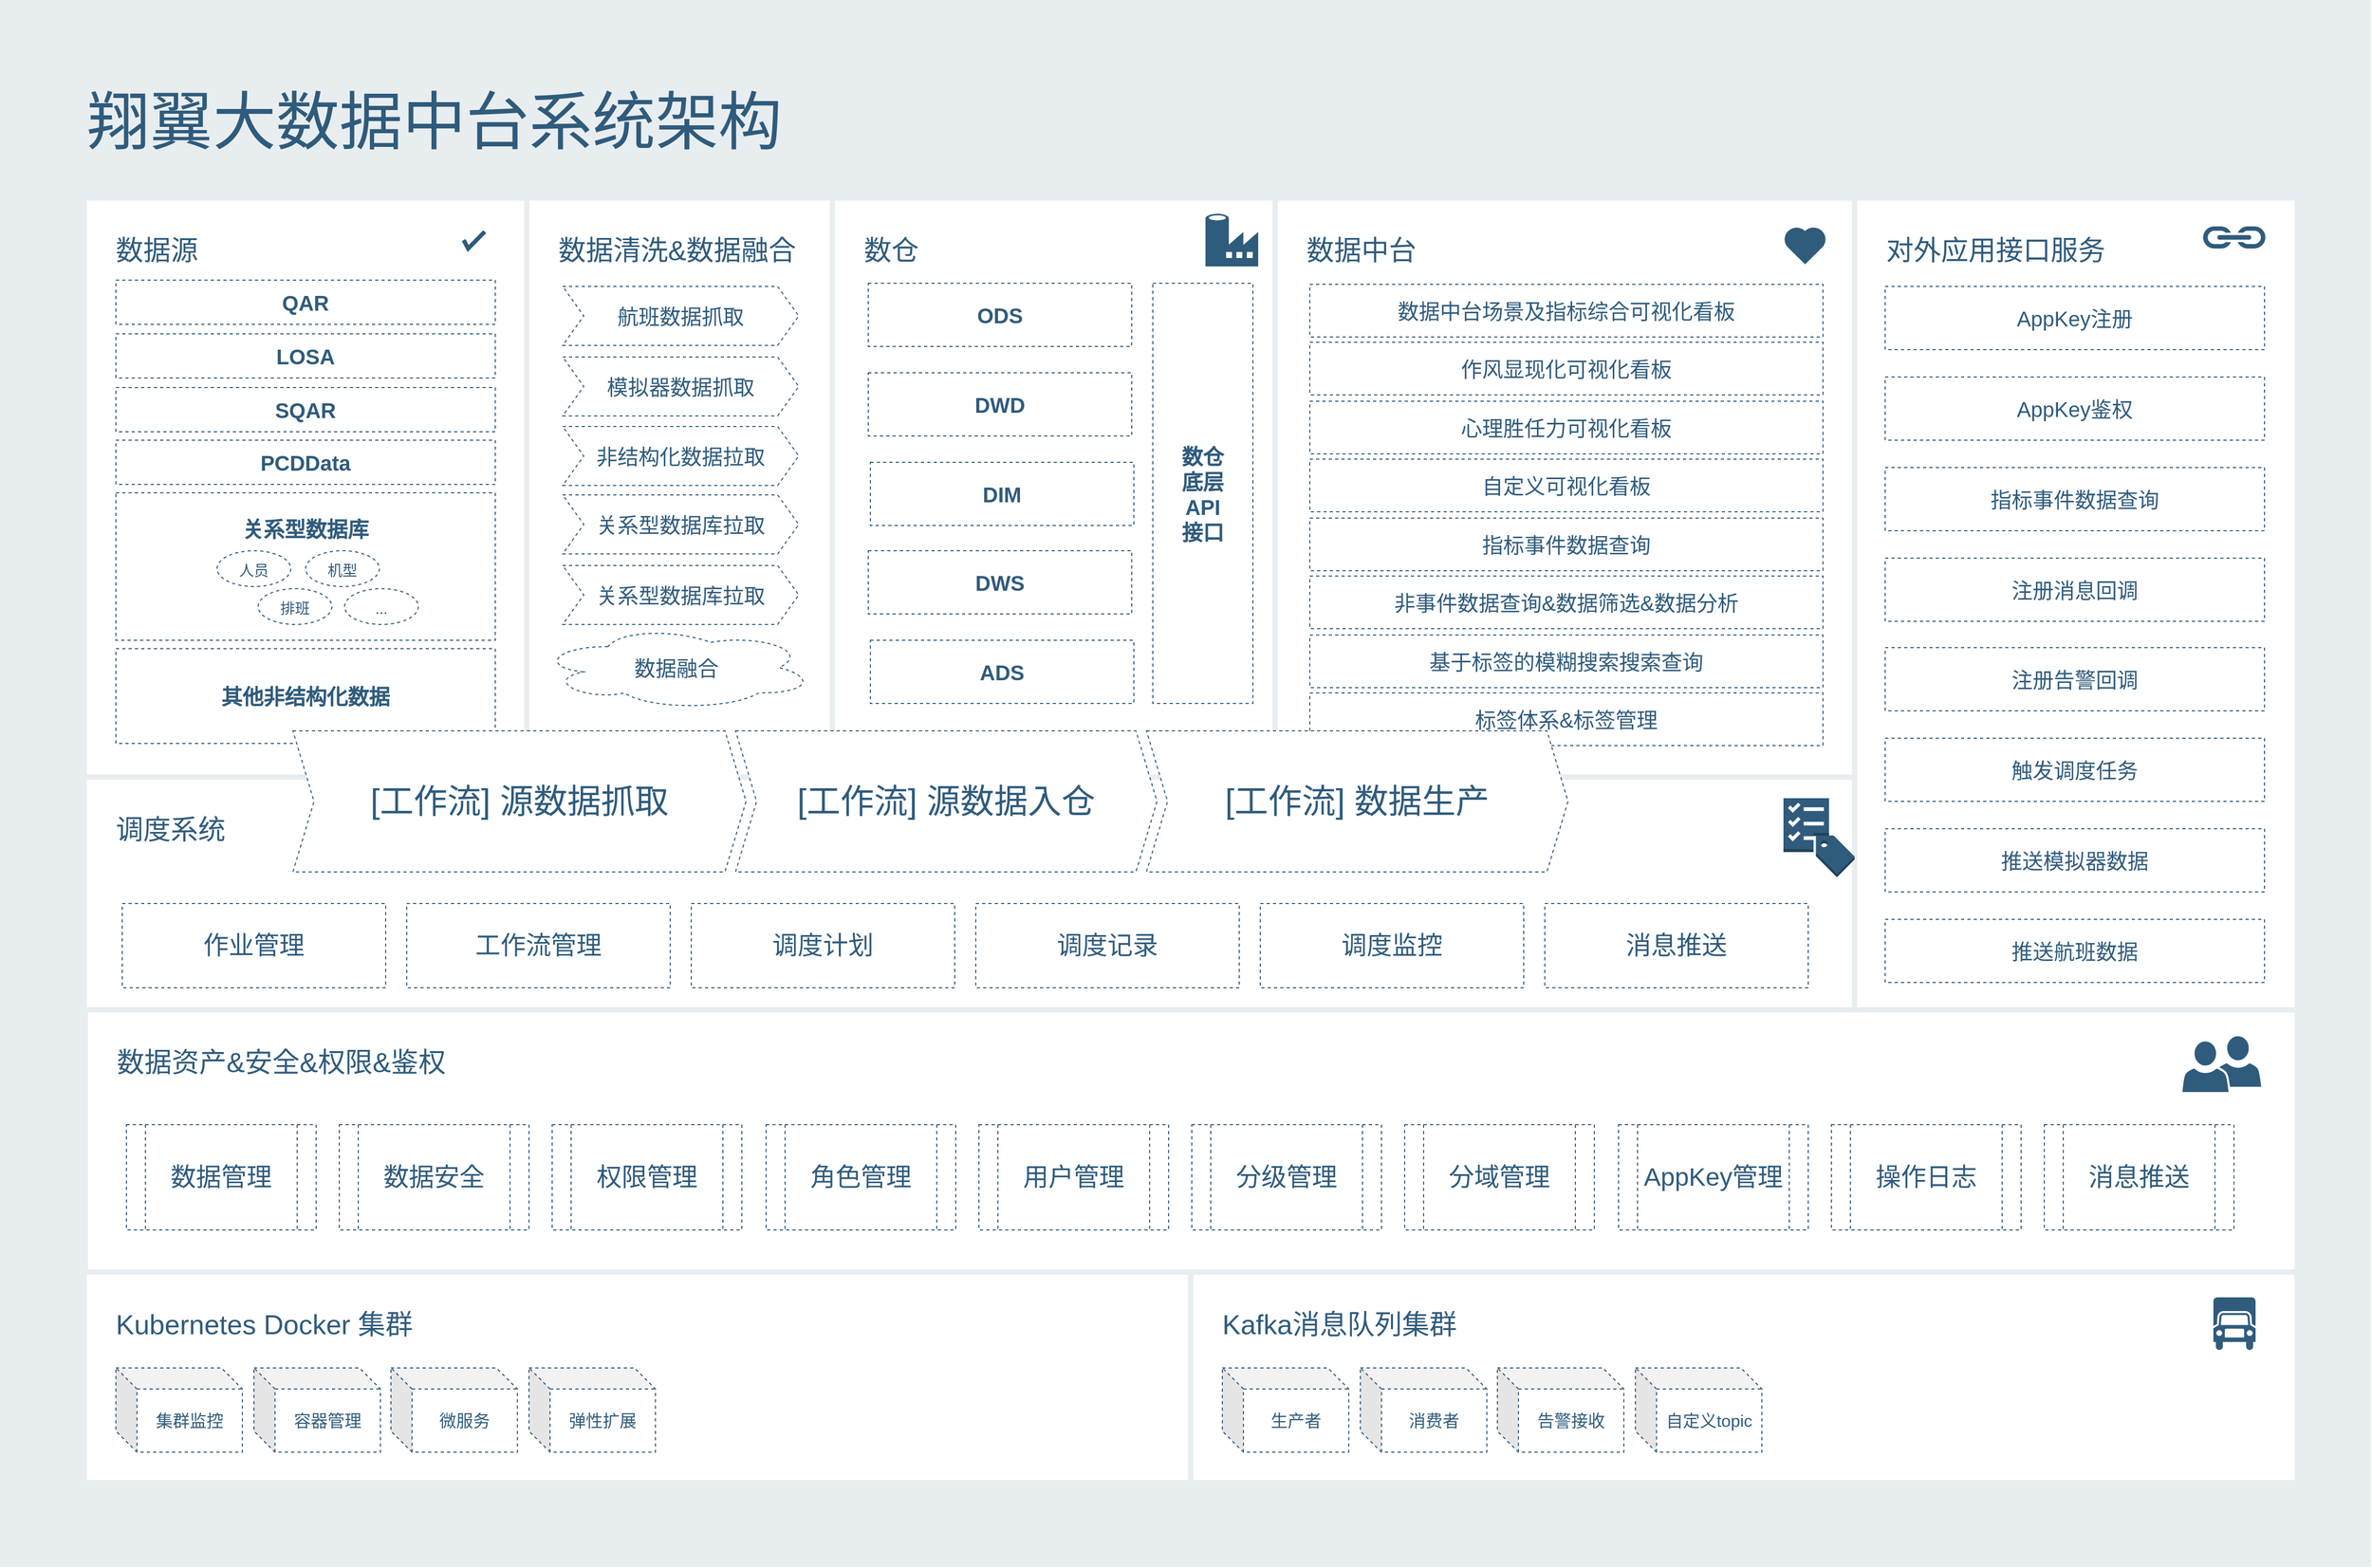 <mxfile version="20.1.1" type="github">
  <diagram id="07fea595-8f29-1299-0266-81d95cde20df" name="Page-1">
    <mxGraphModel dx="5684" dy="1906" grid="1" gridSize="10" guides="1" tooltips="1" connect="1" arrows="1" fold="1" page="1" pageScale="1" pageWidth="1169" pageHeight="827" background="none" math="0" shadow="0">
      <root>
        <mxCell id="0" />
        <mxCell id="1" parent="0" />
        <mxCell id="698" value="" style="rounded=0;whiteSpace=wrap;html=1;shadow=0;labelBackgroundColor=none;strokeColor=none;strokeWidth=3;fillColor=#e8edf0;fontSize=60;fontColor=#2F5B7C;align=left;" parent="1" vertex="1">
          <mxGeometry x="-2290" y="32" width="2250" height="1488" as="geometry" />
        </mxCell>
        <mxCell id="700" value="&lt;font&gt;&lt;font style=&quot;font-size: 26px&quot;&gt;数据源&lt;/font&gt;&lt;br&gt;&lt;/font&gt;&lt;font style=&quot;font-size: 12px&quot;&gt;&lt;br style=&quot;font-size: 12px&quot;&gt;&lt;br&gt;&lt;/font&gt;&lt;div style=&quot;font-size: 12px&quot;&gt;&lt;br style=&quot;font-size: 12px&quot;&gt;&lt;/div&gt;" style="rounded=0;whiteSpace=wrap;html=1;shadow=0;labelBackgroundColor=none;strokeColor=#e8edf0;strokeWidth=5;fillColor=#ffffff;fontSize=12;fontColor=#2F5B7C;align=left;verticalAlign=top;spacing=30;" parent="1" vertex="1">
          <mxGeometry x="-2210" y="220" width="420" height="550" as="geometry" />
        </mxCell>
        <mxCell id="702" value="&lt;div&gt;&lt;font style=&quot;font-size: 26px;&quot;&gt;数据清洗&amp;amp;数据融合&lt;/font&gt;&lt;br&gt;&lt;/div&gt;&lt;div&gt;&lt;br&gt;&lt;/div&gt;" style="rounded=0;whiteSpace=wrap;html=1;shadow=0;labelBackgroundColor=none;strokeColor=#e8edf0;strokeWidth=5;fillColor=#ffffff;fontSize=12;fontColor=#2F5B7C;align=left;verticalAlign=top;spacing=30;" parent="1" vertex="1">
          <mxGeometry x="-1790" y="220" width="290" height="560" as="geometry" />
        </mxCell>
        <mxCell id="703" value="&lt;div style=&quot;font-size: 26px&quot;&gt;数仓&lt;br style=&quot;font-size: 12px;&quot;&gt;&lt;/div&gt;&lt;div&gt;&lt;b&gt;&lt;br&gt;&lt;/b&gt;&lt;/div&gt;&lt;div&gt;&lt;b&gt;&lt;br&gt;&lt;/b&gt;&lt;/div&gt;&lt;div&gt;&lt;b&gt;&lt;br&gt;&lt;/b&gt;&lt;/div&gt;&lt;div style=&quot;font-size: 10px&quot;&gt;&lt;br&gt;&lt;/div&gt;" style="rounded=0;whiteSpace=wrap;html=1;shadow=0;labelBackgroundColor=none;strokeColor=#e8edf0;strokeWidth=5;fillColor=#ffffff;fontSize=12;fontColor=#2F5B7C;align=left;verticalAlign=top;spacing=30;" parent="1" vertex="1">
          <mxGeometry x="-1500" y="220" width="420" height="550" as="geometry" />
        </mxCell>
        <mxCell id="704" value="&lt;div&gt;&lt;font style=&quot;font-size: 26px&quot;&gt;对外应用接口服务&lt;/font&gt;&lt;/div&gt;&lt;div&gt;&lt;br&gt;&lt;/div&gt;&lt;div&gt;&lt;br&gt;&lt;/div&gt;" style="rounded=0;whiteSpace=wrap;html=1;shadow=0;labelBackgroundColor=none;strokeColor=#e8edf0;strokeWidth=5;fillColor=#ffffff;fontSize=12;fontColor=#2F5B7C;align=left;verticalAlign=top;spacing=30;" parent="1" vertex="1">
          <mxGeometry x="-530" y="220" width="420" height="780" as="geometry" />
        </mxCell>
        <mxCell id="705" value="&lt;div&gt;&lt;font style=&quot;font-size: 26px&quot;&gt;数据中台&lt;/font&gt;&lt;/div&gt;&lt;div&gt;&lt;br&gt;&lt;/div&gt;&lt;div&gt;&lt;br&gt;&lt;/div&gt;&lt;div style=&quot;font-size: 10px&quot;&gt;&lt;br&gt;&lt;/div&gt;" style="rounded=0;whiteSpace=wrap;html=1;shadow=0;labelBackgroundColor=none;strokeColor=#e8edf0;strokeWidth=5;fillColor=#ffffff;fontSize=12;fontColor=#2F5B7C;align=left;verticalAlign=top;spacing=30;" parent="1" vertex="1">
          <mxGeometry x="-1080" y="220" width="550" height="550" as="geometry" />
        </mxCell>
        <mxCell id="706" value="&lt;div style=&quot;font-size: 26px&quot;&gt;&lt;font style=&quot;font-size: 26px&quot;&gt;Kubernetes Docker 集群&lt;/font&gt;&lt;/div&gt;&lt;div&gt;&lt;br&gt;&lt;/div&gt;&lt;div style=&quot;font-size: 16px;&quot;&gt;&lt;br&gt;&lt;/div&gt;&lt;div&gt;&lt;br&gt;&lt;/div&gt;" style="rounded=0;whiteSpace=wrap;html=1;shadow=0;labelBackgroundColor=none;strokeColor=#e8edf0;strokeWidth=5;fillColor=#ffffff;fontSize=12;fontColor=#2F5B7C;align=left;verticalAlign=top;spacing=30;" parent="1" vertex="1">
          <mxGeometry x="-2210" y="1240" width="1050" height="200" as="geometry" />
        </mxCell>
        <mxCell id="707" value="&lt;div style=&quot;font-size: 26px&quot;&gt;&lt;font style=&quot;font-size: 26px&quot;&gt;Kafka消息队列集群&lt;/font&gt;&lt;/div&gt;&lt;div&gt;&lt;br&gt;&lt;/div&gt;&lt;div&gt;&lt;br&gt;&lt;/div&gt;" style="rounded=0;whiteSpace=wrap;html=1;shadow=0;labelBackgroundColor=none;strokeColor=#e8edf0;strokeWidth=5;fillColor=#ffffff;fontSize=12;fontColor=#2F5B7C;align=left;verticalAlign=top;spacing=30;" parent="1" vertex="1">
          <mxGeometry x="-1160" y="1240" width="1050" height="200" as="geometry" />
        </mxCell>
        <mxCell id="708" value="翔翼大数据中台系统架构" style="text;html=1;resizable=0;points=[];autosize=1;align=left;verticalAlign=top;spacingTop=-4;fontSize=60;fontColor=#2F5B7C;" parent="1" vertex="1">
          <mxGeometry x="-2210" y="110" width="680" height="80" as="geometry" />
        </mxCell>
        <mxCell id="709" value="" style="html=1;verticalLabelPosition=bottom;labelBackgroundColor=#ffffff;verticalAlign=top;shadow=0;dashed=0;strokeWidth=4;shape=mxgraph.ios7.misc.check;strokeColor=#2F5B7C;fillColor=#ffffff;gradientColor=none;fontSize=12;fontColor=#2F5B7C;align=left;" parent="1" vertex="1">
          <mxGeometry x="-1850" y="252" width="20" height="16" as="geometry" />
        </mxCell>
        <mxCell id="711" value="" style="html=1;verticalLabelPosition=bottom;labelBackgroundColor=#ffffff;verticalAlign=top;strokeWidth=3;strokeColor=none;fillColor=#2F5B7C;shadow=0;dashed=0;shape=mxgraph.ios7.icons.heart;fontSize=12;fontColor=#2F5B7C;align=left;" parent="1" vertex="1">
          <mxGeometry x="-597.5" y="247" width="41" height="36" as="geometry" />
        </mxCell>
        <mxCell id="717" value="" style="shape=image;html=1;verticalAlign=top;verticalLabelPosition=bottom;labelBackgroundColor=#ffffff;imageAspect=0;aspect=fixed;image=https://cdn4.iconfinder.com/data/icons/evil-icons-user-interface/64/price-128.png;shadow=0;strokeColor=#e8edf0;strokeWidth=3;fillColor=#2F5B7C;gradientColor=none;fontSize=10;fontColor=#2F5B7C;align=left;" parent="1" vertex="1">
          <mxGeometry x="-1226" y="1260" width="58" height="58" as="geometry" />
        </mxCell>
        <mxCell id="719" value="" style="shadow=0;dashed=0;html=1;strokeColor=none;fillColor=#2F5B7C;labelPosition=center;verticalLabelPosition=bottom;verticalAlign=top;outlineConnect=0;shape=mxgraph.office.concepts.link;labelBackgroundColor=none;fontSize=10;fontColor=#000000;align=left;" parent="1" vertex="1">
          <mxGeometry x="-200" y="247" width="61" height="21" as="geometry" />
        </mxCell>
        <mxCell id="H14SYPXaXDiF_nDZO379-722" value="&lt;font style=&quot;font-size: 20px;&quot;&gt;&lt;b&gt;ODS&lt;/b&gt;&lt;/font&gt;" style="rounded=0;whiteSpace=wrap;html=1;strokeColor=#2F5B7C;dashed=1;fontColor=#2F5B7C;" vertex="1" parent="1">
          <mxGeometry x="-1466" y="301" width="250" height="60" as="geometry" />
        </mxCell>
        <mxCell id="H14SYPXaXDiF_nDZO379-723" value="&lt;font style=&quot;font-size: 20px;&quot;&gt;&lt;b&gt;DWD&lt;/b&gt;&lt;/font&gt;" style="rounded=0;whiteSpace=wrap;html=1;strokeColor=#2F5B7C;dashed=1;fontColor=#2F5B7C;" vertex="1" parent="1">
          <mxGeometry x="-1466" y="386" width="250" height="60" as="geometry" />
        </mxCell>
        <mxCell id="H14SYPXaXDiF_nDZO379-724" value="&lt;font style=&quot;font-size: 20px;&quot;&gt;&lt;b&gt;DIM&lt;/b&gt;&lt;/font&gt;" style="rounded=0;whiteSpace=wrap;html=1;strokeColor=#2F5B7C;dashed=1;fontColor=#2F5B7C;" vertex="1" parent="1">
          <mxGeometry x="-1464" y="471" width="250" height="60" as="geometry" />
        </mxCell>
        <mxCell id="H14SYPXaXDiF_nDZO379-725" value="&lt;font style=&quot;font-size: 20px;&quot;&gt;&lt;b&gt;DWS&lt;/b&gt;&lt;/font&gt;" style="rounded=0;whiteSpace=wrap;html=1;strokeColor=#2F5B7C;dashed=1;fontColor=#2F5B7C;" vertex="1" parent="1">
          <mxGeometry x="-1466" y="555" width="250" height="60" as="geometry" />
        </mxCell>
        <mxCell id="H14SYPXaXDiF_nDZO379-727" value="&lt;font style=&quot;font-size: 20px;&quot;&gt;&lt;b&gt;ADS&lt;/b&gt;&lt;/font&gt;" style="rounded=0;whiteSpace=wrap;html=1;strokeColor=#2F5B7C;dashed=1;fontColor=#2F5B7C;" vertex="1" parent="1">
          <mxGeometry x="-1464" y="640" width="250" height="60" as="geometry" />
        </mxCell>
        <mxCell id="H14SYPXaXDiF_nDZO379-728" value="&lt;font style=&quot;font-size: 20px;&quot;&gt;&lt;b&gt;数仓&lt;br&gt;底层&lt;br&gt;API&lt;br&gt;接口&lt;br&gt;&lt;/b&gt;&lt;/font&gt;" style="rounded=0;whiteSpace=wrap;html=1;strokeColor=#2F5B7C;dashed=1;fontColor=#2F5B7C;" vertex="1" parent="1">
          <mxGeometry x="-1196" y="301" width="95" height="399" as="geometry" />
        </mxCell>
        <mxCell id="H14SYPXaXDiF_nDZO379-729" value="" style="shadow=0;dashed=0;html=1;strokeColor=none;labelPosition=center;verticalLabelPosition=bottom;verticalAlign=top;shape=mxgraph.mscae.cloud.data_factory;fillColor=#2F5B7C;labelBackgroundColor=none;fontSize=10;fontColor=#2F5B7C;align=left;" vertex="1" parent="1">
          <mxGeometry x="-1146" y="235" width="50" height="50" as="geometry" />
        </mxCell>
        <mxCell id="H14SYPXaXDiF_nDZO379-731" value="&lt;div style=&quot;font-size: 26px&quot;&gt;调度系统&lt;br&gt;&lt;/div&gt;" style="rounded=0;whiteSpace=wrap;html=1;shadow=0;labelBackgroundColor=none;strokeColor=#e8edf0;strokeWidth=5;fillColor=#ffffff;fontSize=12;fontColor=#2F5B7C;align=left;verticalAlign=top;spacing=30;" vertex="1" parent="1">
          <mxGeometry x="-2210" y="770" width="1680" height="230" as="geometry" />
        </mxCell>
        <mxCell id="H14SYPXaXDiF_nDZO379-732" value="&lt;font style=&quot;font-size: 20px;&quot;&gt;&lt;b&gt;QAR&lt;/b&gt;&lt;/font&gt;" style="rounded=0;whiteSpace=wrap;html=1;strokeColor=#2F5B7C;dashed=1;fontColor=#2F5B7C;" vertex="1" parent="1">
          <mxGeometry x="-2180" y="298" width="360" height="42" as="geometry" />
        </mxCell>
        <mxCell id="718" value="" style="dashed=0;html=1;shape=mxgraph.aws3.checklist_cost;fillColor=#2F5B7C;gradientColor=none;shadow=0;labelBackgroundColor=none;strokeColor=none;strokeWidth=3;fontSize=10;fontColor=#2F5B7C;align=left;" parent="1" vertex="1">
          <mxGeometry x="-597.5" y="790" width="67.5" height="75" as="geometry" />
        </mxCell>
        <mxCell id="H14SYPXaXDiF_nDZO379-733" value="&lt;div style=&quot;font-size: 26px&quot;&gt;数据资产&amp;amp;安全&amp;amp;权限&amp;amp;鉴权&lt;/div&gt;" style="rounded=0;whiteSpace=wrap;html=1;shadow=0;labelBackgroundColor=none;strokeColor=#e8edf0;strokeWidth=5;fillColor=#ffffff;fontSize=12;fontColor=#2F5B7C;align=left;verticalAlign=top;spacing=30;" vertex="1" parent="1">
          <mxGeometry x="-2209" y="991" width="2099" height="249" as="geometry" />
        </mxCell>
        <mxCell id="720" value="" style="group" parent="1" vertex="1" connectable="0">
          <mxGeometry x="-220" y="1020" width="69" height="50" as="geometry" />
        </mxCell>
        <mxCell id="721" value="" style="shadow=0;dashed=0;html=1;strokeColor=#FFFFFF;labelPosition=center;verticalLabelPosition=bottom;verticalAlign=top;outlineConnect=0;shape=mxgraph.office.users.user;fillColor=#2F5B7C;labelBackgroundColor=none;fontSize=10;fontColor=#000000;align=left;strokeWidth=2;" parent="720" vertex="1">
          <mxGeometry x="31" y="-5" width="46" height="50" as="geometry" />
        </mxCell>
        <mxCell id="722" value="" style="shadow=0;dashed=0;html=1;strokeColor=#FFFFFF;labelPosition=center;verticalLabelPosition=bottom;verticalAlign=top;outlineConnect=0;shape=mxgraph.office.users.user;fillColor=#2F5B7C;labelBackgroundColor=none;fontSize=10;fontColor=#000000;align=left;strokeWidth=2;" parent="720" vertex="1">
          <mxGeometry width="46" height="50" as="geometry" />
        </mxCell>
        <mxCell id="H14SYPXaXDiF_nDZO379-736" value="&lt;span style=&quot;font-size: 32px;&quot;&gt;[工作流] 源数据入仓&lt;/span&gt;" style="shape=step;perimeter=stepPerimeter;whiteSpace=wrap;html=1;fixedSize=1;dashed=1;fontSize=20;fontColor=#2F5B7C;strokeColor=#2F5B7C;" vertex="1" parent="1">
          <mxGeometry x="-1592" y="726" width="400" height="134" as="geometry" />
        </mxCell>
        <mxCell id="H14SYPXaXDiF_nDZO379-738" value="&lt;font style=&quot;font-size: 20px;&quot;&gt;&lt;b&gt;LOSA&lt;/b&gt;&lt;/font&gt;" style="rounded=0;whiteSpace=wrap;html=1;strokeColor=#2F5B7C;dashed=1;fontColor=#2F5B7C;" vertex="1" parent="1">
          <mxGeometry x="-2180" y="349" width="360" height="42" as="geometry" />
        </mxCell>
        <mxCell id="H14SYPXaXDiF_nDZO379-739" value="&lt;font style=&quot;font-size: 20px;&quot;&gt;&lt;b&gt;SQAR&lt;/b&gt;&lt;/font&gt;" style="rounded=0;whiteSpace=wrap;html=1;strokeColor=#2F5B7C;dashed=1;fontColor=#2F5B7C;" vertex="1" parent="1">
          <mxGeometry x="-2180" y="400" width="360" height="42" as="geometry" />
        </mxCell>
        <mxCell id="H14SYPXaXDiF_nDZO379-741" value="&lt;font style=&quot;font-size: 20px;&quot;&gt;&lt;b&gt;关系型数据库&lt;br&gt;&lt;br&gt;&lt;br&gt;&lt;br&gt;&lt;/b&gt;&lt;/font&gt;" style="rounded=0;whiteSpace=wrap;html=1;strokeColor=#2F5B7C;dashed=1;fontColor=#2F5B7C;align=center;" vertex="1" parent="1">
          <mxGeometry x="-2180" y="500" width="360" height="140" as="geometry" />
        </mxCell>
        <mxCell id="H14SYPXaXDiF_nDZO379-740" value="&lt;font style=&quot;font-size: 20px;&quot;&gt;&lt;b&gt;PCDData&lt;/b&gt;&lt;/font&gt;" style="rounded=0;whiteSpace=wrap;html=1;strokeColor=#2F5B7C;dashed=1;fontColor=#2F5B7C;" vertex="1" parent="1">
          <mxGeometry x="-2180" y="450" width="360" height="42" as="geometry" />
        </mxCell>
        <mxCell id="H14SYPXaXDiF_nDZO379-742" value="&lt;font style=&quot;font-size: 20px;&quot;&gt;&lt;b&gt;其他非结构化数据&lt;br&gt;&lt;/b&gt;&lt;/font&gt;" style="rounded=0;whiteSpace=wrap;html=1;strokeColor=#2F5B7C;dashed=1;fontColor=#2F5B7C;align=center;" vertex="1" parent="1">
          <mxGeometry x="-2180" y="648" width="360" height="90" as="geometry" />
        </mxCell>
        <mxCell id="H14SYPXaXDiF_nDZO379-734" value="&lt;font style=&quot;font-size: 32px;&quot;&gt;[工作流] 源数据抓取&lt;/font&gt;" style="shape=step;perimeter=stepPerimeter;whiteSpace=wrap;html=1;fixedSize=1;dashed=1;fontSize=20;fontColor=#2F5B7C;strokeColor=#2F5B7C;" vertex="1" parent="1">
          <mxGeometry x="-2012" y="726" width="430" height="134" as="geometry" />
        </mxCell>
        <mxCell id="H14SYPXaXDiF_nDZO379-743" value="&lt;font style=&quot;font-size: 14px; line-height: 0.1;&quot;&gt;人员&lt;br&gt;&lt;/font&gt;" style="ellipse;whiteSpace=wrap;html=1;dashed=1;fontSize=32;fontColor=#2F5B7C;strokeColor=#2F5B7C;verticalAlign=bottom;" vertex="1" parent="1">
          <mxGeometry x="-2084" y="555" width="70" height="34" as="geometry" />
        </mxCell>
        <mxCell id="H14SYPXaXDiF_nDZO379-744" value="&lt;font style=&quot;font-size: 14px; line-height: 0.1;&quot;&gt;排班&lt;br&gt;&lt;/font&gt;" style="ellipse;whiteSpace=wrap;html=1;dashed=1;fontSize=32;fontColor=#2F5B7C;strokeColor=#2F5B7C;verticalAlign=bottom;" vertex="1" parent="1">
          <mxGeometry x="-2045" y="591" width="70" height="34" as="geometry" />
        </mxCell>
        <mxCell id="H14SYPXaXDiF_nDZO379-745" value="&lt;font style=&quot;font-size: 14px; line-height: 0.1;&quot;&gt;机型&lt;br&gt;&lt;/font&gt;" style="ellipse;whiteSpace=wrap;html=1;dashed=1;fontSize=32;fontColor=#2F5B7C;strokeColor=#2F5B7C;verticalAlign=bottom;" vertex="1" parent="1">
          <mxGeometry x="-2000" y="555" width="70" height="34" as="geometry" />
        </mxCell>
        <mxCell id="H14SYPXaXDiF_nDZO379-747" value="&lt;font style=&quot;font-size: 14px; line-height: 0.1;&quot;&gt;...&lt;br&gt;&lt;/font&gt;" style="ellipse;whiteSpace=wrap;html=1;dashed=1;fontSize=32;fontColor=#2F5B7C;strokeColor=#2F5B7C;verticalAlign=bottom;" vertex="1" parent="1">
          <mxGeometry x="-1963" y="591" width="70" height="34" as="geometry" />
        </mxCell>
        <mxCell id="H14SYPXaXDiF_nDZO379-752" value="&lt;font style=&quot;font-size: 20px;&quot;&gt;航班数据抓取&lt;/font&gt;" style="shape=step;perimeter=stepPerimeter;whiteSpace=wrap;html=1;fixedSize=1;dashed=1;fontSize=14;fontColor=#2F5B7C;strokeColor=#2F5B7C;" vertex="1" parent="1">
          <mxGeometry x="-1756" y="304" width="224" height="56" as="geometry" />
        </mxCell>
        <mxCell id="H14SYPXaXDiF_nDZO379-753" value="&lt;font style=&quot;font-size: 20px;&quot;&gt;模拟器数据抓取&lt;/font&gt;" style="shape=step;perimeter=stepPerimeter;whiteSpace=wrap;html=1;fixedSize=1;dashed=1;fontSize=14;fontColor=#2F5B7C;strokeColor=#2F5B7C;" vertex="1" parent="1">
          <mxGeometry x="-1756" y="371" width="224" height="56" as="geometry" />
        </mxCell>
        <mxCell id="H14SYPXaXDiF_nDZO379-754" value="&lt;font style=&quot;font-size: 20px;&quot;&gt;非结构化数据拉取&lt;/font&gt;" style="shape=step;perimeter=stepPerimeter;whiteSpace=wrap;html=1;fixedSize=1;dashed=1;fontSize=14;fontColor=#2F5B7C;strokeColor=#2F5B7C;" vertex="1" parent="1">
          <mxGeometry x="-1756" y="437" width="224" height="56" as="geometry" />
        </mxCell>
        <mxCell id="H14SYPXaXDiF_nDZO379-755" value="&lt;span style=&quot;font-size: 20px;&quot;&gt;关系型数据库拉取&lt;/span&gt;" style="shape=step;perimeter=stepPerimeter;whiteSpace=wrap;html=1;fixedSize=1;dashed=1;fontSize=14;fontColor=#2F5B7C;strokeColor=#2F5B7C;" vertex="1" parent="1">
          <mxGeometry x="-1756" y="502" width="224" height="56" as="geometry" />
        </mxCell>
        <mxCell id="H14SYPXaXDiF_nDZO379-756" value="&lt;span style=&quot;font-size: 20px;&quot;&gt;关系型数据库拉取&lt;/span&gt;" style="shape=step;perimeter=stepPerimeter;whiteSpace=wrap;html=1;fixedSize=1;dashed=1;fontSize=14;fontColor=#2F5B7C;strokeColor=#2F5B7C;" vertex="1" parent="1">
          <mxGeometry x="-1756" y="569" width="224" height="56" as="geometry" />
        </mxCell>
        <mxCell id="H14SYPXaXDiF_nDZO379-758" value="数据融合" style="ellipse;shape=cloud;whiteSpace=wrap;html=1;dashed=1;fontSize=20;fontColor=#2F5B7C;strokeColor=#2F5B7C;" vertex="1" parent="1">
          <mxGeometry x="-1778" y="626" width="260" height="80" as="geometry" />
        </mxCell>
        <mxCell id="716" value="" style="shape=mxgraph.signs.transportation.truck_6;html=1;fillColor=#2F5B7C;strokeColor=none;verticalLabelPosition=bottom;verticalAlign=top;align=center;shadow=0;labelBackgroundColor=none;fontSize=10;fontColor=#2F5B7C;aspect=fixed;" parent="1" vertex="1">
          <mxGeometry x="-189.5" y="1264" width="40" height="50" as="geometry" />
        </mxCell>
        <mxCell id="H14SYPXaXDiF_nDZO379-760" value="AppKey注册" style="rounded=0;whiteSpace=wrap;html=1;dashed=1;fontSize=20;fontColor=#2F5B7C;strokeColor=#2F5B7C;" vertex="1" parent="1">
          <mxGeometry x="-501" y="304" width="360" height="60" as="geometry" />
        </mxCell>
        <mxCell id="H14SYPXaXDiF_nDZO379-761" value="AppKey鉴权" style="rounded=0;whiteSpace=wrap;html=1;dashed=1;fontSize=20;fontColor=#2F5B7C;strokeColor=#2F5B7C;" vertex="1" parent="1">
          <mxGeometry x="-501" y="390" width="360" height="60" as="geometry" />
        </mxCell>
        <mxCell id="H14SYPXaXDiF_nDZO379-762" value="集群监控" style="shape=cube;whiteSpace=wrap;html=1;boundedLbl=1;backgroundOutline=1;darkOpacity=0.05;darkOpacity2=0.1;dashed=1;fontSize=16;fontColor=#2F5B7C;strokeColor=#2F5B7C;" vertex="1" parent="1">
          <mxGeometry x="-2180" y="1331" width="120" height="80" as="geometry" />
        </mxCell>
        <mxCell id="H14SYPXaXDiF_nDZO379-763" value="容器管理" style="shape=cube;whiteSpace=wrap;html=1;boundedLbl=1;backgroundOutline=1;darkOpacity=0.05;darkOpacity2=0.1;dashed=1;fontSize=16;fontColor=#2F5B7C;strokeColor=#2F5B7C;" vertex="1" parent="1">
          <mxGeometry x="-2049" y="1331" width="120" height="80" as="geometry" />
        </mxCell>
        <mxCell id="H14SYPXaXDiF_nDZO379-764" value="微服务" style="shape=cube;whiteSpace=wrap;html=1;boundedLbl=1;backgroundOutline=1;darkOpacity=0.05;darkOpacity2=0.1;dashed=1;fontSize=16;fontColor=#2F5B7C;strokeColor=#2F5B7C;" vertex="1" parent="1">
          <mxGeometry x="-1919" y="1331" width="120" height="80" as="geometry" />
        </mxCell>
        <mxCell id="H14SYPXaXDiF_nDZO379-765" value="弹性扩展" style="shape=cube;whiteSpace=wrap;html=1;boundedLbl=1;backgroundOutline=1;darkOpacity=0.05;darkOpacity2=0.1;dashed=1;fontSize=16;fontColor=#2F5B7C;strokeColor=#2F5B7C;" vertex="1" parent="1">
          <mxGeometry x="-1788" y="1331" width="120" height="80" as="geometry" />
        </mxCell>
        <mxCell id="H14SYPXaXDiF_nDZO379-766" value="生产者" style="shape=cube;whiteSpace=wrap;html=1;boundedLbl=1;backgroundOutline=1;darkOpacity=0.05;darkOpacity2=0.1;dashed=1;fontSize=16;fontColor=#2F5B7C;strokeColor=#2F5B7C;" vertex="1" parent="1">
          <mxGeometry x="-1130" y="1331" width="120" height="80" as="geometry" />
        </mxCell>
        <mxCell id="H14SYPXaXDiF_nDZO379-767" value="消费者" style="shape=cube;whiteSpace=wrap;html=1;boundedLbl=1;backgroundOutline=1;darkOpacity=0.05;darkOpacity2=0.1;dashed=1;fontSize=16;fontColor=#2F5B7C;strokeColor=#2F5B7C;" vertex="1" parent="1">
          <mxGeometry x="-999" y="1331" width="120" height="80" as="geometry" />
        </mxCell>
        <mxCell id="H14SYPXaXDiF_nDZO379-768" value="告警接收" style="shape=cube;whiteSpace=wrap;html=1;boundedLbl=1;backgroundOutline=1;darkOpacity=0.05;darkOpacity2=0.1;dashed=1;fontSize=16;fontColor=#2F5B7C;strokeColor=#2F5B7C;" vertex="1" parent="1">
          <mxGeometry x="-869" y="1331" width="120" height="80" as="geometry" />
        </mxCell>
        <mxCell id="H14SYPXaXDiF_nDZO379-769" value="自定义topic" style="shape=cube;whiteSpace=wrap;html=1;boundedLbl=1;backgroundOutline=1;darkOpacity=0.05;darkOpacity2=0.1;dashed=1;fontSize=16;fontColor=#2F5B7C;strokeColor=#2F5B7C;" vertex="1" parent="1">
          <mxGeometry x="-738" y="1331" width="120" height="80" as="geometry" />
        </mxCell>
        <mxCell id="H14SYPXaXDiF_nDZO379-771" value="&lt;font style=&quot;font-size: 24px;&quot;&gt;权限管理&lt;/font&gt;" style="shape=process;whiteSpace=wrap;html=1;backgroundOutline=1;dashed=1;fontSize=16;fontColor=#2F5B7C;strokeColor=#2F5B7C;" vertex="1" parent="1">
          <mxGeometry x="-1766" y="1100" width="180" height="100" as="geometry" />
        </mxCell>
        <mxCell id="H14SYPXaXDiF_nDZO379-775" value="&lt;font style=&quot;font-size: 24px;&quot;&gt;角色管理&lt;/font&gt;" style="shape=process;whiteSpace=wrap;html=1;backgroundOutline=1;dashed=1;fontSize=16;fontColor=#2F5B7C;strokeColor=#2F5B7C;" vertex="1" parent="1">
          <mxGeometry x="-1563" y="1100" width="180" height="100" as="geometry" />
        </mxCell>
        <mxCell id="H14SYPXaXDiF_nDZO379-776" value="&lt;font style=&quot;font-size: 24px;&quot;&gt;用户管理&lt;/font&gt;" style="shape=process;whiteSpace=wrap;html=1;backgroundOutline=1;dashed=1;fontSize=16;fontColor=#2F5B7C;strokeColor=#2F5B7C;" vertex="1" parent="1">
          <mxGeometry x="-1361" y="1100" width="180" height="100" as="geometry" />
        </mxCell>
        <mxCell id="H14SYPXaXDiF_nDZO379-777" value="&lt;font style=&quot;font-size: 24px;&quot;&gt;分级管理&lt;/font&gt;" style="shape=process;whiteSpace=wrap;html=1;backgroundOutline=1;dashed=1;fontSize=16;fontColor=#2F5B7C;strokeColor=#2F5B7C;" vertex="1" parent="1">
          <mxGeometry x="-1159" y="1100" width="180" height="100" as="geometry" />
        </mxCell>
        <mxCell id="H14SYPXaXDiF_nDZO379-778" value="&lt;font style=&quot;font-size: 24px;&quot;&gt;分域管理&lt;/font&gt;" style="shape=process;whiteSpace=wrap;html=1;backgroundOutline=1;dashed=1;fontSize=16;fontColor=#2F5B7C;strokeColor=#2F5B7C;" vertex="1" parent="1">
          <mxGeometry x="-957" y="1100" width="180" height="100" as="geometry" />
        </mxCell>
        <mxCell id="H14SYPXaXDiF_nDZO379-779" value="&lt;font style=&quot;font-size: 24px;&quot;&gt;数据管理&lt;/font&gt;" style="shape=process;whiteSpace=wrap;html=1;backgroundOutline=1;dashed=1;fontSize=16;fontColor=#2F5B7C;strokeColor=#2F5B7C;" vertex="1" parent="1">
          <mxGeometry x="-2170" y="1100" width="180" height="100" as="geometry" />
        </mxCell>
        <mxCell id="H14SYPXaXDiF_nDZO379-780" value="&lt;font style=&quot;font-size: 24px;&quot;&gt;数据安全&lt;/font&gt;" style="shape=process;whiteSpace=wrap;html=1;backgroundOutline=1;dashed=1;fontSize=16;fontColor=#2F5B7C;strokeColor=#2F5B7C;" vertex="1" parent="1">
          <mxGeometry x="-1968" y="1100" width="180" height="100" as="geometry" />
        </mxCell>
        <mxCell id="H14SYPXaXDiF_nDZO379-781" value="&lt;font style=&quot;font-size: 24px;&quot;&gt;作业管理&lt;/font&gt;" style="rounded=0;whiteSpace=wrap;html=1;strokeColor=#2F5B7C;dashed=1;fontColor=#2F5B7C;" vertex="1" parent="1">
          <mxGeometry x="-2174" y="890" width="250" height="80" as="geometry" />
        </mxCell>
        <mxCell id="H14SYPXaXDiF_nDZO379-782" value="&lt;font style=&quot;font-size: 24px;&quot;&gt;工作流管理&lt;/font&gt;" style="rounded=0;whiteSpace=wrap;html=1;strokeColor=#2F5B7C;dashed=1;fontColor=#2F5B7C;" vertex="1" parent="1">
          <mxGeometry x="-1904" y="890" width="250" height="80" as="geometry" />
        </mxCell>
        <mxCell id="H14SYPXaXDiF_nDZO379-783" value="&lt;span style=&quot;font-size: 24px;&quot;&gt;调度计划&lt;/span&gt;" style="rounded=0;whiteSpace=wrap;html=1;strokeColor=#2F5B7C;dashed=1;fontColor=#2F5B7C;" vertex="1" parent="1">
          <mxGeometry x="-1634" y="890" width="250" height="80" as="geometry" />
        </mxCell>
        <mxCell id="H14SYPXaXDiF_nDZO379-784" value="&lt;span style=&quot;font-size: 24px;&quot;&gt;调度记录&lt;/span&gt;" style="rounded=0;whiteSpace=wrap;html=1;strokeColor=#2F5B7C;dashed=1;fontColor=#2F5B7C;" vertex="1" parent="1">
          <mxGeometry x="-1364" y="890" width="250" height="80" as="geometry" />
        </mxCell>
        <mxCell id="H14SYPXaXDiF_nDZO379-785" value="&lt;span style=&quot;font-size: 24px;&quot;&gt;调度监控&lt;/span&gt;" style="rounded=0;whiteSpace=wrap;html=1;strokeColor=#2F5B7C;dashed=1;fontColor=#2F5B7C;" vertex="1" parent="1">
          <mxGeometry x="-1094" y="890" width="250" height="80" as="geometry" />
        </mxCell>
        <mxCell id="H14SYPXaXDiF_nDZO379-786" value="&lt;span style=&quot;font-size: 24px;&quot;&gt;消息推送&lt;/span&gt;" style="rounded=0;whiteSpace=wrap;html=1;strokeColor=#2F5B7C;dashed=1;fontColor=#2F5B7C;" vertex="1" parent="1">
          <mxGeometry x="-824" y="890" width="250" height="80" as="geometry" />
        </mxCell>
        <mxCell id="H14SYPXaXDiF_nDZO379-787" value="&lt;font style=&quot;font-size: 24px;&quot;&gt;操作日志&lt;/font&gt;" style="shape=process;whiteSpace=wrap;html=1;backgroundOutline=1;dashed=1;fontSize=16;fontColor=#2F5B7C;strokeColor=#2F5B7C;" vertex="1" parent="1">
          <mxGeometry x="-552" y="1100" width="180" height="100" as="geometry" />
        </mxCell>
        <mxCell id="H14SYPXaXDiF_nDZO379-788" value="&lt;font style=&quot;font-size: 24px;&quot;&gt;消息推送&lt;/font&gt;" style="shape=process;whiteSpace=wrap;html=1;backgroundOutline=1;dashed=1;fontSize=16;fontColor=#2F5B7C;strokeColor=#2F5B7C;" vertex="1" parent="1">
          <mxGeometry x="-350" y="1100" width="180" height="100" as="geometry" />
        </mxCell>
        <mxCell id="H14SYPXaXDiF_nDZO379-789" value="&lt;font style=&quot;font-size: 20px;&quot;&gt;基于标签的模糊搜索搜索查询&lt;/font&gt;" style="rounded=0;whiteSpace=wrap;html=1;strokeColor=#2F5B7C;dashed=1;fontColor=#2F5B7C;" vertex="1" parent="1">
          <mxGeometry x="-1047" y="635" width="487" height="50" as="geometry" />
        </mxCell>
        <mxCell id="H14SYPXaXDiF_nDZO379-790" value="&lt;font style=&quot;font-size: 20px;&quot;&gt;标签体系&amp;amp;标签管理&lt;/font&gt;" style="rounded=0;whiteSpace=wrap;html=1;strokeColor=#2F5B7C;dashed=1;fontColor=#2F5B7C;" vertex="1" parent="1">
          <mxGeometry x="-1047" y="690" width="487" height="50" as="geometry" />
        </mxCell>
        <mxCell id="H14SYPXaXDiF_nDZO379-737" value="&lt;span style=&quot;font-size: 32px;&quot;&gt;[工作流] 数据生产&lt;/span&gt;" style="shape=step;perimeter=stepPerimeter;whiteSpace=wrap;html=1;fixedSize=1;dashed=1;fontSize=20;fontColor=#2F5B7C;strokeColor=#2F5B7C;" vertex="1" parent="1">
          <mxGeometry x="-1202" y="726" width="400" height="134" as="geometry" />
        </mxCell>
        <mxCell id="H14SYPXaXDiF_nDZO379-793" value="&lt;span style=&quot;font-size: 20px;&quot;&gt;非事件数据查询&amp;amp;数据筛选&amp;amp;数据分析&lt;/span&gt;" style="rounded=0;whiteSpace=wrap;html=1;strokeColor=#2F5B7C;dashed=1;fontColor=#2F5B7C;" vertex="1" parent="1">
          <mxGeometry x="-1047" y="579" width="487" height="50" as="geometry" />
        </mxCell>
        <mxCell id="H14SYPXaXDiF_nDZO379-794" value="&lt;span style=&quot;font-size: 20px;&quot;&gt;指标事件数据查询&lt;/span&gt;" style="rounded=0;whiteSpace=wrap;html=1;strokeColor=#2F5B7C;dashed=1;fontColor=#2F5B7C;" vertex="1" parent="1">
          <mxGeometry x="-1047" y="524" width="487" height="50" as="geometry" />
        </mxCell>
        <mxCell id="H14SYPXaXDiF_nDZO379-795" value="&lt;span style=&quot;font-size: 20px;&quot;&gt;自定义可视化看板&lt;/span&gt;" style="rounded=0;whiteSpace=wrap;html=1;strokeColor=#2F5B7C;dashed=1;fontColor=#2F5B7C;" vertex="1" parent="1">
          <mxGeometry x="-1047" y="468" width="487" height="50" as="geometry" />
        </mxCell>
        <mxCell id="H14SYPXaXDiF_nDZO379-796" value="&lt;span style=&quot;font-size: 20px;&quot;&gt;心理胜任力可视化看板&lt;/span&gt;" style="rounded=0;whiteSpace=wrap;html=1;strokeColor=#2F5B7C;dashed=1;fontColor=#2F5B7C;" vertex="1" parent="1">
          <mxGeometry x="-1047" y="413" width="487" height="50" as="geometry" />
        </mxCell>
        <mxCell id="H14SYPXaXDiF_nDZO379-797" value="&lt;span style=&quot;font-size: 20px;&quot;&gt;作风显现化可视化看板&lt;/span&gt;" style="rounded=0;whiteSpace=wrap;html=1;strokeColor=#2F5B7C;dashed=1;fontColor=#2F5B7C;" vertex="1" parent="1">
          <mxGeometry x="-1047" y="357" width="487" height="50" as="geometry" />
        </mxCell>
        <mxCell id="H14SYPXaXDiF_nDZO379-798" value="&lt;div&gt;&lt;span style=&quot;font-size: 20px;&quot;&gt;数据中台场景及指标综合可视化看板&lt;/span&gt;&lt;/div&gt;" style="rounded=0;whiteSpace=wrap;html=1;strokeColor=#2F5B7C;dashed=1;fontColor=#2F5B7C;" vertex="1" parent="1">
          <mxGeometry x="-1047" y="302" width="487" height="50" as="geometry" />
        </mxCell>
        <mxCell id="H14SYPXaXDiF_nDZO379-799" value="指标事件数据查询" style="rounded=0;whiteSpace=wrap;html=1;dashed=1;fontSize=20;fontColor=#2F5B7C;strokeColor=#2F5B7C;" vertex="1" parent="1">
          <mxGeometry x="-501" y="476" width="360" height="60" as="geometry" />
        </mxCell>
        <mxCell id="H14SYPXaXDiF_nDZO379-800" value="注册消息回调" style="rounded=0;whiteSpace=wrap;html=1;dashed=1;fontSize=20;fontColor=#2F5B7C;strokeColor=#2F5B7C;" vertex="1" parent="1">
          <mxGeometry x="-501" y="562" width="360" height="60" as="geometry" />
        </mxCell>
        <mxCell id="H14SYPXaXDiF_nDZO379-801" value="注册告警回调" style="rounded=0;whiteSpace=wrap;html=1;dashed=1;fontSize=20;fontColor=#2F5B7C;strokeColor=#2F5B7C;" vertex="1" parent="1">
          <mxGeometry x="-501" y="647" width="360" height="60" as="geometry" />
        </mxCell>
        <mxCell id="H14SYPXaXDiF_nDZO379-802" value="触发调度任务" style="rounded=0;whiteSpace=wrap;html=1;dashed=1;fontSize=20;fontColor=#2F5B7C;strokeColor=#2F5B7C;" vertex="1" parent="1">
          <mxGeometry x="-501" y="733" width="360" height="60" as="geometry" />
        </mxCell>
        <mxCell id="H14SYPXaXDiF_nDZO379-803" value="推送模拟器数据" style="rounded=0;whiteSpace=wrap;html=1;dashed=1;fontSize=20;fontColor=#2F5B7C;strokeColor=#2F5B7C;" vertex="1" parent="1">
          <mxGeometry x="-501" y="819" width="360" height="60" as="geometry" />
        </mxCell>
        <mxCell id="H14SYPXaXDiF_nDZO379-804" value="推送航班数据" style="rounded=0;whiteSpace=wrap;html=1;dashed=1;fontSize=20;fontColor=#2F5B7C;strokeColor=#2F5B7C;" vertex="1" parent="1">
          <mxGeometry x="-501" y="905" width="360" height="60" as="geometry" />
        </mxCell>
        <mxCell id="H14SYPXaXDiF_nDZO379-805" value="&lt;span style=&quot;font-size: 24px;&quot;&gt;AppKey管理&lt;/span&gt;" style="shape=process;whiteSpace=wrap;html=1;backgroundOutline=1;dashed=1;fontSize=16;fontColor=#2F5B7C;strokeColor=#2F5B7C;" vertex="1" parent="1">
          <mxGeometry x="-754" y="1100" width="180" height="100" as="geometry" />
        </mxCell>
      </root>
    </mxGraphModel>
  </diagram>
</mxfile>
